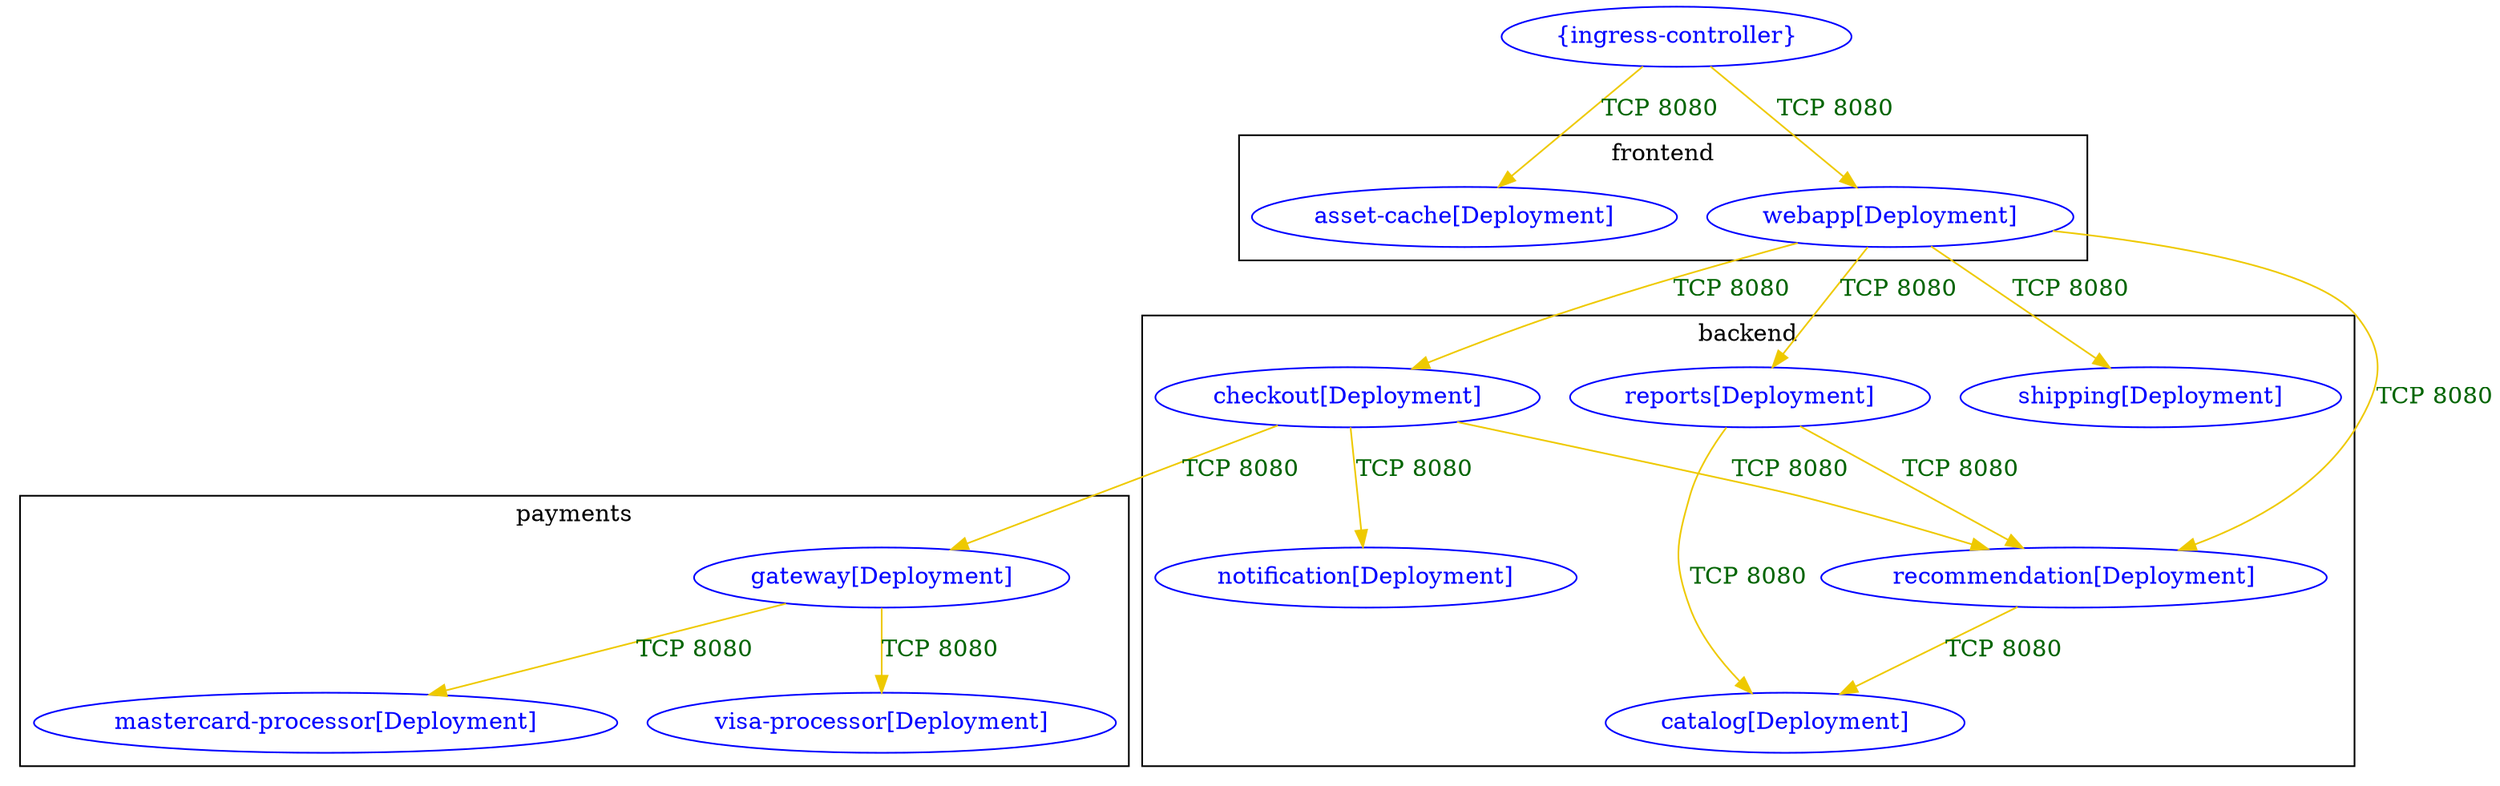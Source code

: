 digraph {
	subgraph "cluster_backend" {
		color="black"
		fontcolor="black"
		"backend/catalog[Deployment]" [label="catalog[Deployment]" color="blue" fontcolor="blue"]
		"backend/checkout[Deployment]" [label="checkout[Deployment]" color="blue" fontcolor="blue"]
		"backend/notification[Deployment]" [label="notification[Deployment]" color="blue" fontcolor="blue"]
		"backend/recommendation[Deployment]" [label="recommendation[Deployment]" color="blue" fontcolor="blue"]
		"backend/reports[Deployment]" [label="reports[Deployment]" color="blue" fontcolor="blue"]
		"backend/shipping[Deployment]" [label="shipping[Deployment]" color="blue" fontcolor="blue"]
		label="backend"
	}
	subgraph "cluster_frontend" {
		color="black"
		fontcolor="black"
		"frontend/asset-cache[Deployment]" [label="asset-cache[Deployment]" color="blue" fontcolor="blue"]
		"frontend/webapp[Deployment]" [label="webapp[Deployment]" color="blue" fontcolor="blue"]
		label="frontend"
	}
	subgraph "cluster_payments" {
		color="black"
		fontcolor="black"
		"payments/gateway[Deployment]" [label="gateway[Deployment]" color="blue" fontcolor="blue"]
		"payments/mastercard-processor[Deployment]" [label="mastercard-processor[Deployment]" color="blue" fontcolor="blue"]
		"payments/visa-processor[Deployment]" [label="visa-processor[Deployment]" color="blue" fontcolor="blue"]
		label="payments"
	}
	"{ingress-controller}" [label="{ingress-controller}" color="blue" fontcolor="blue"]
	"backend/checkout[Deployment]" -> "backend/notification[Deployment]" [label="TCP 8080" color="gold2" fontcolor="darkgreen"]
	"backend/checkout[Deployment]" -> "backend/recommendation[Deployment]" [label="TCP 8080" color="gold2" fontcolor="darkgreen"]
	"backend/checkout[Deployment]" -> "payments/gateway[Deployment]" [label="TCP 8080" color="gold2" fontcolor="darkgreen"]
	"backend/recommendation[Deployment]" -> "backend/catalog[Deployment]" [label="TCP 8080" color="gold2" fontcolor="darkgreen"]
	"backend/reports[Deployment]" -> "backend/catalog[Deployment]" [label="TCP 8080" color="gold2" fontcolor="darkgreen"]
	"backend/reports[Deployment]" -> "backend/recommendation[Deployment]" [label="TCP 8080" color="gold2" fontcolor="darkgreen"]
	"frontend/webapp[Deployment]" -> "backend/checkout[Deployment]" [label="TCP 8080" color="gold2" fontcolor="darkgreen"]
	"frontend/webapp[Deployment]" -> "backend/recommendation[Deployment]" [label="TCP 8080" color="gold2" fontcolor="darkgreen"]
	"frontend/webapp[Deployment]" -> "backend/reports[Deployment]" [label="TCP 8080" color="gold2" fontcolor="darkgreen"]
	"frontend/webapp[Deployment]" -> "backend/shipping[Deployment]" [label="TCP 8080" color="gold2" fontcolor="darkgreen"]
	"payments/gateway[Deployment]" -> "payments/mastercard-processor[Deployment]" [label="TCP 8080" color="gold2" fontcolor="darkgreen"]
	"payments/gateway[Deployment]" -> "payments/visa-processor[Deployment]" [label="TCP 8080" color="gold2" fontcolor="darkgreen"]
	"{ingress-controller}" -> "frontend/asset-cache[Deployment]" [label="TCP 8080" color="gold2" fontcolor="darkgreen"]
	"{ingress-controller}" -> "frontend/webapp[Deployment]" [label="TCP 8080" color="gold2" fontcolor="darkgreen"]
}